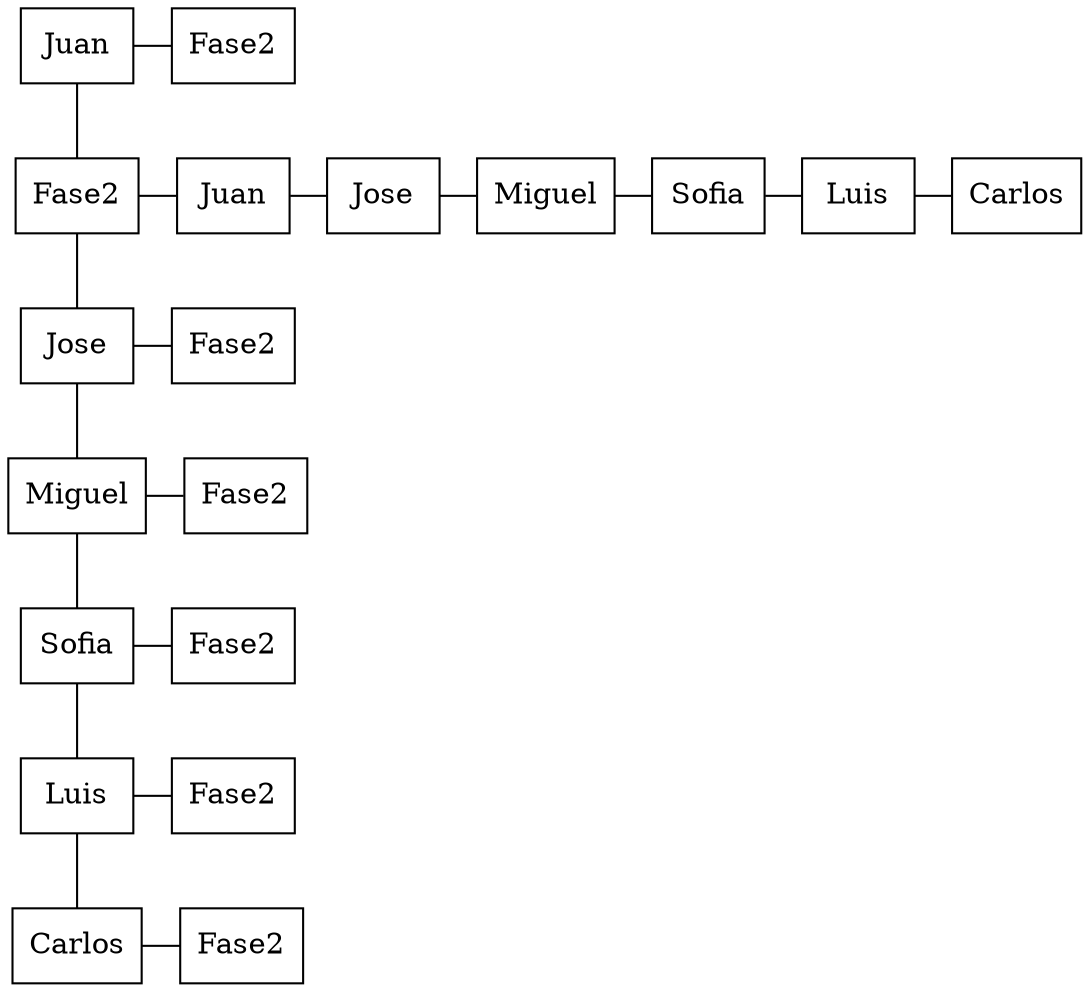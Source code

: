 digraph G{
 rankdir=TB;
node[shape = box];
{rank=same;
3[label="Juan" ];
"11_1"[label="Fase2"];
3 -> "11_1"[dir=none];
}3 -> 11[dir=none];
{rank=same;
11[label="Fase2" ];
"3_2"[label="Juan"];
11 -> "3_2"[dir=none];
"7_2"[label="Jose"];
"3_2" -> "7_2"[dir=none];
"9_2"[label="Miguel"];
"7_2" -> "9_2"[dir=none];
"10_2"[label="Sofia"];
"9_2" -> "10_2"[dir=none];
"5_2"[label="Luis"];
"10_2" -> "5_2"[dir=none];
"1_2"[label="Carlos"];
"5_2" -> "1_2"[dir=none];
}11 -> 7[dir=none];
{rank=same;
7[label="Jose" ];
"11_3"[label="Fase2"];
7 -> "11_3"[dir=none];
}7 -> 9[dir=none];
{rank=same;
9[label="Miguel" ];
"11_4"[label="Fase2"];
9 -> "11_4"[dir=none];
}9 -> 10[dir=none];
{rank=same;
10[label="Sofia" ];
"11_5"[label="Fase2"];
10 -> "11_5"[dir=none];
}10 -> 5[dir=none];
{rank=same;
5[label="Luis" ];
"11_6"[label="Fase2"];
5 -> "11_6"[dir=none];
}5 -> 1[dir=none];
{rank=same;
1[label="Carlos" ];
"11_7"[label="Fase2"];
1 -> "11_7"[dir=none];
}}
